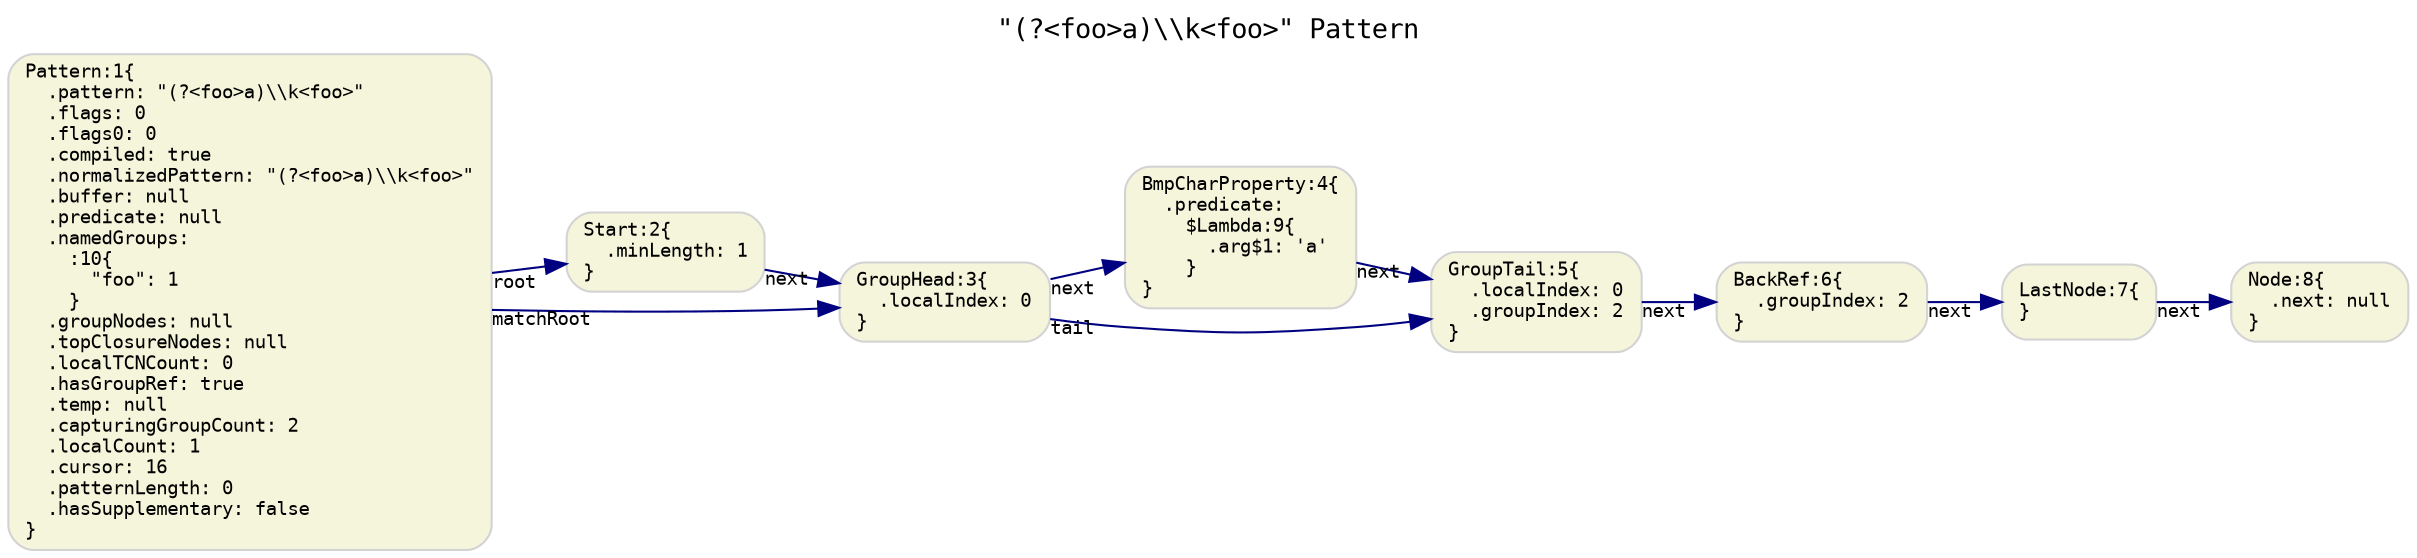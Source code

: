 digraph G {
  rankdir=LR;
  labelloc="t";
  label="\"(?<foo>a)\\\\k<foo>\" Pattern\l";
  graph [fontname="Monospace", fontsize="13"]

  // default nodes
  node [fontname="Monospace", fontsize="9", shape="box", style="rounded,filled", color="LightGray", fillcolor="Beige"]
  1[ label="Pattern:1\{\l  .pattern: \"(?<foo>a)\\\\k<foo>\"\l  .flags: 0\l  .flags0: 0\l  .compiled: true\l  .normalizedPattern: \"(?<foo>a)\\\\k<foo>\"\l  .buffer: null\l  .predicate: null\l  .namedGroups:\l    :10\{\l      \"foo\": 1\l    \}\l  .groupNodes: null\l  .topClosureNodes: null\l  .localTCNCount: 0\l  .hasGroupRef: true\l  .temp: null\l  .capturingGroupCount: 2\l  .localCount: 1\l  .cursor: 16\l  .patternLength: 0\l  .hasSupplementary: false\l\}\l" ]
  2[ label="Start:2\{\l  .minLength: 1\l\}\l" ]
  3[ label="GroupHead:3\{\l  .localIndex: 0\l\}\l" ]
  4[ label="BmpCharProperty:4\{\l  .predicate:\l    $Lambda:9\{\l      .arg$1: 'a'\l    \}\l\}\l" ]
  5[ label="GroupTail:5\{\l  .localIndex: 0\l  .groupIndex: 2\l\}\l" ]
  6[ label="BackRef:6\{\l  .groupIndex: 2\l\}\l" ]
  7[ label="LastNode:7\{\l\}\l" ]
  8[ label="Node:8\{\l  .next: null\l\}\l" ]

  // default edges
  edge [fontname="Monospace", fontsize="9", color="Navy"]
  7 -> 8 [ label="",  taillabel="next" ]
  6 -> 7 [ label="",  taillabel="next" ]
  5 -> 6 [ label="",  taillabel="next" ]
  4 -> 5 [ label="",  taillabel="next" ]
  3 -> 4 [ label="",  taillabel="next" ]
  3 -> 5 [ label="",  taillabel="tail" ]
  2 -> 3 [ label="",  taillabel="next" ]
  1 -> 2 [ label="",  taillabel="root" ]
  1 -> 3 [ label="",  taillabel="matchRoot" ]
}
